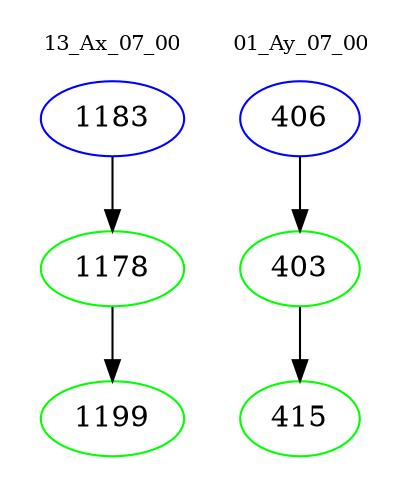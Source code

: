 digraph{
subgraph cluster_0 {
color = white
label = "13_Ax_07_00";
fontsize=10;
T0_1183 [label="1183", color="blue"]
T0_1183 -> T0_1178 [color="black"]
T0_1178 [label="1178", color="green"]
T0_1178 -> T0_1199 [color="black"]
T0_1199 [label="1199", color="green"]
}
subgraph cluster_1 {
color = white
label = "01_Ay_07_00";
fontsize=10;
T1_406 [label="406", color="blue"]
T1_406 -> T1_403 [color="black"]
T1_403 [label="403", color="green"]
T1_403 -> T1_415 [color="black"]
T1_415 [label="415", color="green"]
}
}
